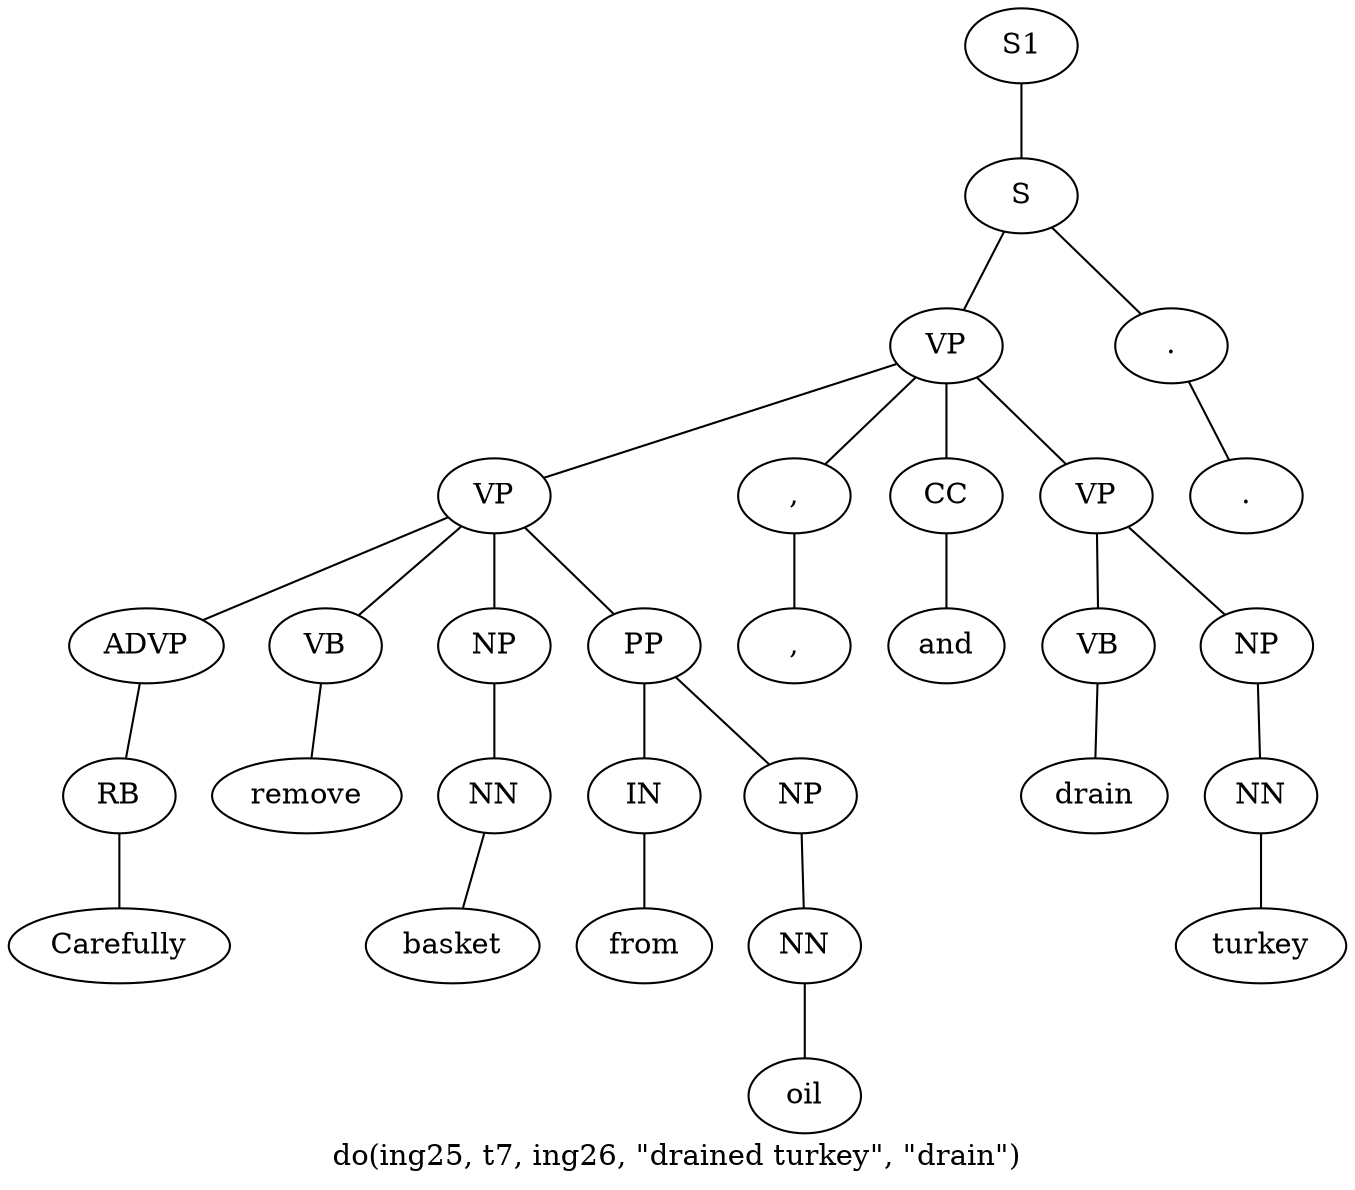 graph SyntaxGraph {
	label = "do(ing25, t7, ing26, \"drained turkey\", \"drain\")";
	Node0 [label="S1"];
	Node1 [label="S"];
	Node2 [label="VP"];
	Node3 [label="VP"];
	Node4 [label="ADVP"];
	Node5 [label="RB"];
	Node6 [label="Carefully"];
	Node7 [label="VB"];
	Node8 [label="remove"];
	Node9 [label="NP"];
	Node10 [label="NN"];
	Node11 [label="basket"];
	Node12 [label="PP"];
	Node13 [label="IN"];
	Node14 [label="from"];
	Node15 [label="NP"];
	Node16 [label="NN"];
	Node17 [label="oil"];
	Node18 [label=","];
	Node19 [label=","];
	Node20 [label="CC"];
	Node21 [label="and"];
	Node22 [label="VP"];
	Node23 [label="VB"];
	Node24 [label="drain"];
	Node25 [label="NP"];
	Node26 [label="NN"];
	Node27 [label="turkey"];
	Node28 [label="."];
	Node29 [label="."];

	Node0 -- Node1;
	Node1 -- Node2;
	Node1 -- Node28;
	Node2 -- Node3;
	Node2 -- Node18;
	Node2 -- Node20;
	Node2 -- Node22;
	Node3 -- Node4;
	Node3 -- Node7;
	Node3 -- Node9;
	Node3 -- Node12;
	Node4 -- Node5;
	Node5 -- Node6;
	Node7 -- Node8;
	Node9 -- Node10;
	Node10 -- Node11;
	Node12 -- Node13;
	Node12 -- Node15;
	Node13 -- Node14;
	Node15 -- Node16;
	Node16 -- Node17;
	Node18 -- Node19;
	Node20 -- Node21;
	Node22 -- Node23;
	Node22 -- Node25;
	Node23 -- Node24;
	Node25 -- Node26;
	Node26 -- Node27;
	Node28 -- Node29;
}